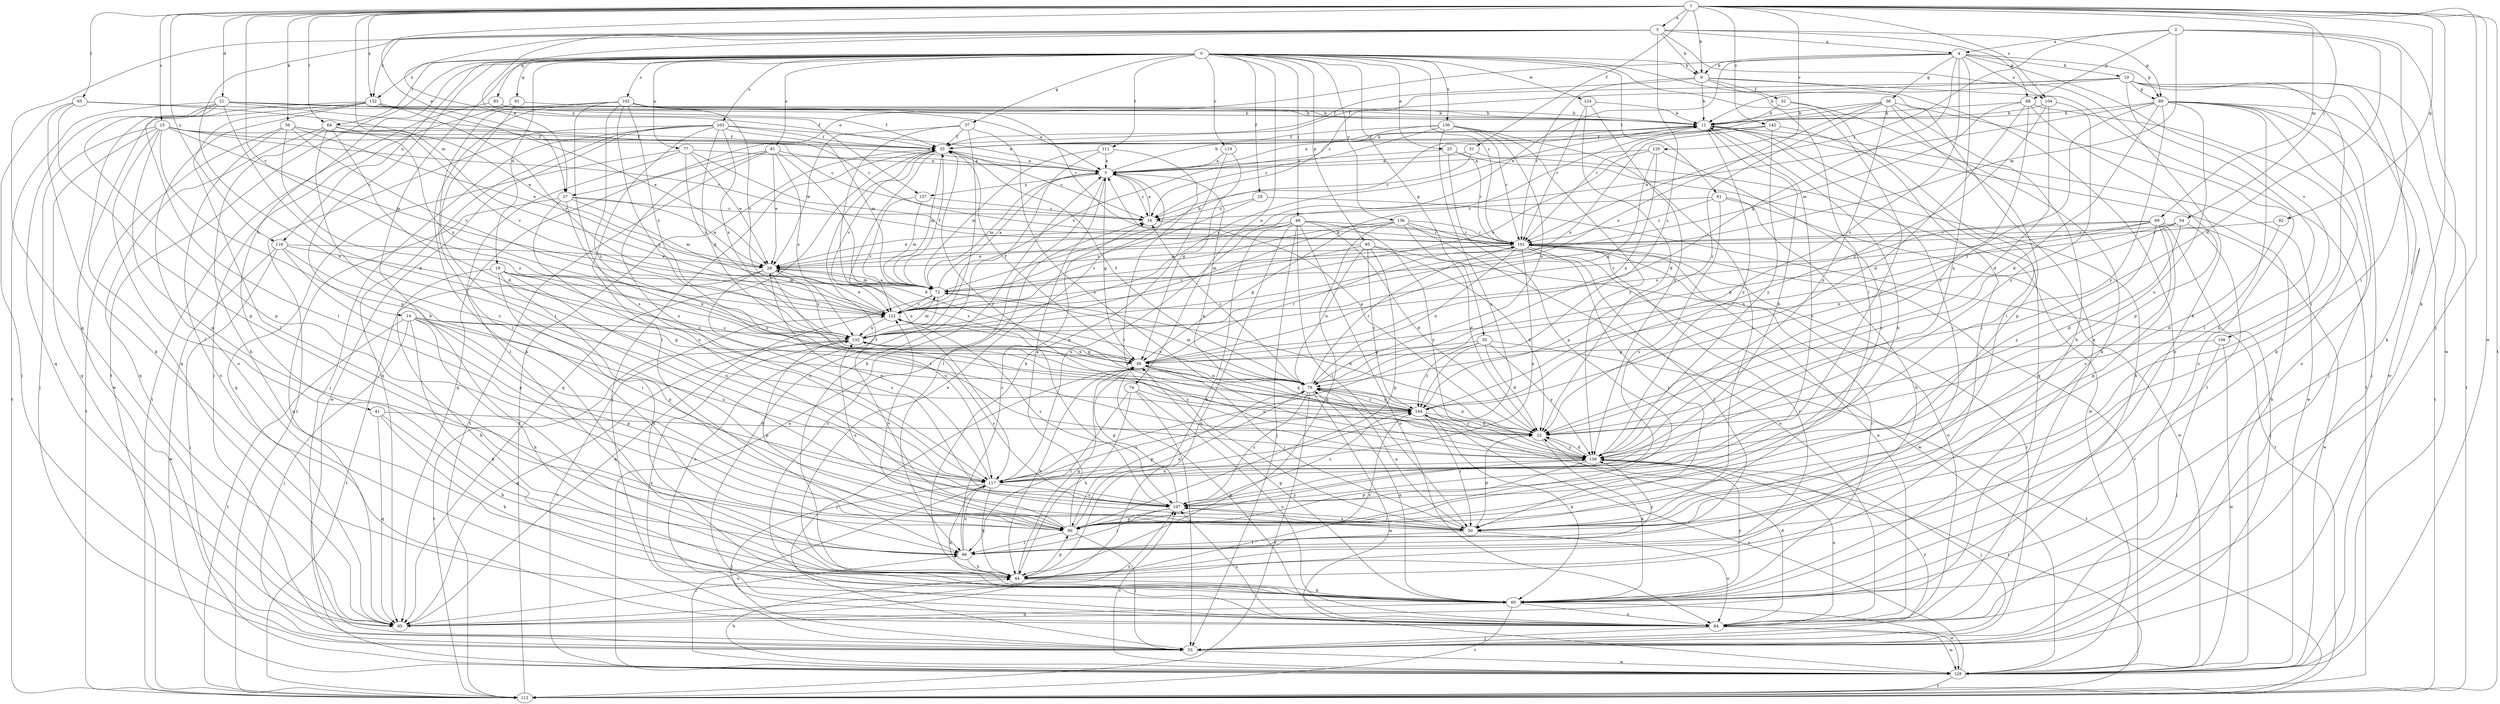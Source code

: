 strict digraph  {
0;
1;
2;
3;
4;
5;
9;
10;
11;
14;
15;
16;
19;
21;
22;
25;
27;
28;
29;
31;
32;
33;
35;
37;
38;
39;
41;
44;
48;
50;
54;
55;
56;
60;
61;
64;
65;
66;
69;
72;
74;
77;
78;
81;
84;
85;
88;
89;
90;
91;
92;
93;
95;
101;
102;
103;
104;
106;
107;
111;
112;
116;
117;
119;
120;
122;
124;
128;
130;
132;
133;
136;
137;
138;
142;
144;
0 -> 9  [label=b];
0 -> 14  [label=c];
0 -> 19  [label=d];
0 -> 25  [label=e];
0 -> 29  [label=f];
0 -> 35  [label=g];
0 -> 37  [label=g];
0 -> 41  [label=h];
0 -> 44  [label=h];
0 -> 48  [label=i];
0 -> 50  [label=i];
0 -> 61  [label=l];
0 -> 64  [label=l];
0 -> 74  [label=n];
0 -> 77  [label=n];
0 -> 81  [label=o];
0 -> 84  [label=o];
0 -> 85  [label=p];
0 -> 91  [label=q];
0 -> 101  [label=r];
0 -> 102  [label=s];
0 -> 103  [label=s];
0 -> 111  [label=t];
0 -> 112  [label=t];
0 -> 116  [label=u];
0 -> 119  [label=v];
0 -> 124  [label=w];
0 -> 130  [label=x];
0 -> 132  [label=x];
0 -> 136  [label=y];
1 -> 3  [label=a];
1 -> 9  [label=b];
1 -> 15  [label=c];
1 -> 21  [label=d];
1 -> 27  [label=e];
1 -> 31  [label=f];
1 -> 54  [label=j];
1 -> 55  [label=j];
1 -> 56  [label=k];
1 -> 60  [label=k];
1 -> 64  [label=l];
1 -> 65  [label=l];
1 -> 69  [label=m];
1 -> 72  [label=m];
1 -> 92  [label=q];
1 -> 104  [label=s];
1 -> 112  [label=t];
1 -> 116  [label=u];
1 -> 120  [label=v];
1 -> 122  [label=v];
1 -> 128  [label=w];
1 -> 132  [label=x];
1 -> 142  [label=z];
2 -> 4  [label=a];
2 -> 22  [label=d];
2 -> 50  [label=i];
2 -> 72  [label=m];
2 -> 88  [label=p];
2 -> 101  [label=r];
2 -> 128  [label=w];
3 -> 4  [label=a];
3 -> 9  [label=b];
3 -> 27  [label=e];
3 -> 60  [label=k];
3 -> 88  [label=p];
3 -> 89  [label=p];
3 -> 93  [label=q];
3 -> 95  [label=q];
3 -> 117  [label=u];
3 -> 132  [label=x];
3 -> 137  [label=y];
3 -> 144  [label=z];
4 -> 9  [label=b];
4 -> 10  [label=b];
4 -> 27  [label=e];
4 -> 28  [label=e];
4 -> 38  [label=g];
4 -> 39  [label=g];
4 -> 89  [label=p];
4 -> 104  [label=s];
4 -> 106  [label=s];
4 -> 117  [label=u];
4 -> 144  [label=z];
5 -> 11  [label=b];
5 -> 16  [label=c];
5 -> 39  [label=g];
5 -> 66  [label=l];
5 -> 72  [label=m];
5 -> 137  [label=y];
9 -> 11  [label=b];
9 -> 32  [label=f];
9 -> 33  [label=f];
9 -> 84  [label=o];
9 -> 101  [label=r];
9 -> 107  [label=s];
9 -> 112  [label=t];
10 -> 11  [label=b];
10 -> 16  [label=c];
10 -> 33  [label=f];
10 -> 44  [label=h];
10 -> 50  [label=i];
10 -> 60  [label=k];
10 -> 89  [label=p];
10 -> 112  [label=t];
10 -> 128  [label=w];
11 -> 33  [label=f];
11 -> 50  [label=i];
11 -> 95  [label=q];
11 -> 107  [label=s];
11 -> 128  [label=w];
11 -> 133  [label=x];
11 -> 138  [label=y];
14 -> 39  [label=g];
14 -> 44  [label=h];
14 -> 55  [label=j];
14 -> 60  [label=k];
14 -> 90  [label=p];
14 -> 112  [label=t];
14 -> 117  [label=u];
14 -> 133  [label=x];
15 -> 5  [label=a];
15 -> 33  [label=f];
15 -> 55  [label=j];
15 -> 66  [label=l];
15 -> 72  [label=m];
15 -> 90  [label=p];
15 -> 95  [label=q];
15 -> 101  [label=r];
15 -> 117  [label=u];
16 -> 5  [label=a];
16 -> 101  [label=r];
19 -> 44  [label=h];
19 -> 60  [label=k];
19 -> 72  [label=m];
19 -> 90  [label=p];
19 -> 117  [label=u];
19 -> 133  [label=x];
19 -> 138  [label=y];
21 -> 5  [label=a];
21 -> 11  [label=b];
21 -> 22  [label=d];
21 -> 33  [label=f];
21 -> 50  [label=i];
21 -> 90  [label=p];
21 -> 95  [label=q];
21 -> 101  [label=r];
21 -> 112  [label=t];
22 -> 5  [label=a];
22 -> 60  [label=k];
22 -> 78  [label=n];
22 -> 138  [label=y];
25 -> 5  [label=a];
25 -> 90  [label=p];
25 -> 101  [label=r];
25 -> 128  [label=w];
27 -> 16  [label=c];
27 -> 28  [label=e];
27 -> 72  [label=m];
27 -> 95  [label=q];
27 -> 117  [label=u];
27 -> 138  [label=y];
28 -> 72  [label=m];
28 -> 107  [label=s];
28 -> 112  [label=t];
28 -> 117  [label=u];
28 -> 133  [label=x];
29 -> 16  [label=c];
29 -> 112  [label=t];
29 -> 122  [label=v];
31 -> 5  [label=a];
31 -> 16  [label=c];
31 -> 60  [label=k];
32 -> 11  [label=b];
32 -> 50  [label=i];
32 -> 60  [label=k];
33 -> 5  [label=a];
33 -> 11  [label=b];
33 -> 16  [label=c];
33 -> 55  [label=j];
33 -> 72  [label=m];
33 -> 95  [label=q];
33 -> 117  [label=u];
33 -> 122  [label=v];
35 -> 22  [label=d];
35 -> 39  [label=g];
35 -> 112  [label=t];
35 -> 117  [label=u];
35 -> 138  [label=y];
35 -> 144  [label=z];
37 -> 28  [label=e];
37 -> 33  [label=f];
37 -> 84  [label=o];
37 -> 107  [label=s];
37 -> 138  [label=y];
38 -> 11  [label=b];
38 -> 44  [label=h];
38 -> 84  [label=o];
38 -> 90  [label=p];
38 -> 101  [label=r];
38 -> 133  [label=x];
38 -> 138  [label=y];
38 -> 144  [label=z];
39 -> 33  [label=f];
39 -> 44  [label=h];
39 -> 50  [label=i];
39 -> 55  [label=j];
39 -> 78  [label=n];
39 -> 101  [label=r];
39 -> 133  [label=x];
41 -> 22  [label=d];
41 -> 44  [label=h];
41 -> 60  [label=k];
41 -> 95  [label=q];
44 -> 39  [label=g];
44 -> 60  [label=k];
44 -> 90  [label=p];
44 -> 101  [label=r];
44 -> 144  [label=z];
48 -> 22  [label=d];
48 -> 28  [label=e];
48 -> 44  [label=h];
48 -> 50  [label=i];
48 -> 55  [label=j];
48 -> 84  [label=o];
48 -> 95  [label=q];
48 -> 101  [label=r];
48 -> 117  [label=u];
48 -> 138  [label=y];
50 -> 22  [label=d];
50 -> 66  [label=l];
50 -> 78  [label=n];
50 -> 84  [label=o];
50 -> 107  [label=s];
50 -> 133  [label=x];
54 -> 22  [label=d];
54 -> 39  [label=g];
54 -> 66  [label=l];
54 -> 78  [label=n];
54 -> 101  [label=r];
55 -> 101  [label=r];
55 -> 128  [label=w];
55 -> 138  [label=y];
56 -> 16  [label=c];
56 -> 28  [label=e];
56 -> 33  [label=f];
56 -> 84  [label=o];
56 -> 112  [label=t];
56 -> 122  [label=v];
56 -> 144  [label=z];
60 -> 5  [label=a];
60 -> 39  [label=g];
60 -> 78  [label=n];
60 -> 84  [label=o];
60 -> 95  [label=q];
60 -> 101  [label=r];
60 -> 112  [label=t];
60 -> 128  [label=w];
60 -> 138  [label=y];
61 -> 16  [label=c];
61 -> 44  [label=h];
61 -> 101  [label=r];
61 -> 107  [label=s];
61 -> 128  [label=w];
64 -> 22  [label=d];
64 -> 33  [label=f];
64 -> 44  [label=h];
64 -> 95  [label=q];
64 -> 107  [label=s];
64 -> 122  [label=v];
64 -> 133  [label=x];
65 -> 11  [label=b];
65 -> 28  [label=e];
65 -> 55  [label=j];
65 -> 60  [label=k];
65 -> 90  [label=p];
66 -> 16  [label=c];
66 -> 44  [label=h];
66 -> 117  [label=u];
66 -> 138  [label=y];
69 -> 55  [label=j];
69 -> 78  [label=n];
69 -> 90  [label=p];
69 -> 101  [label=r];
69 -> 107  [label=s];
69 -> 122  [label=v];
69 -> 128  [label=w];
69 -> 133  [label=x];
69 -> 138  [label=y];
72 -> 5  [label=a];
72 -> 11  [label=b];
72 -> 22  [label=d];
72 -> 28  [label=e];
72 -> 33  [label=f];
72 -> 84  [label=o];
72 -> 95  [label=q];
72 -> 122  [label=v];
74 -> 44  [label=h];
74 -> 55  [label=j];
74 -> 66  [label=l];
74 -> 84  [label=o];
74 -> 144  [label=z];
77 -> 5  [label=a];
77 -> 28  [label=e];
77 -> 66  [label=l];
77 -> 95  [label=q];
77 -> 101  [label=r];
77 -> 122  [label=v];
78 -> 16  [label=c];
78 -> 33  [label=f];
78 -> 72  [label=m];
78 -> 90  [label=p];
78 -> 101  [label=r];
78 -> 107  [label=s];
78 -> 112  [label=t];
78 -> 122  [label=v];
78 -> 128  [label=w];
78 -> 133  [label=x];
78 -> 138  [label=y];
78 -> 144  [label=z];
81 -> 5  [label=a];
81 -> 22  [label=d];
81 -> 28  [label=e];
81 -> 95  [label=q];
81 -> 112  [label=t];
81 -> 117  [label=u];
81 -> 133  [label=x];
84 -> 16  [label=c];
84 -> 22  [label=d];
84 -> 39  [label=g];
84 -> 55  [label=j];
84 -> 107  [label=s];
84 -> 128  [label=w];
84 -> 133  [label=x];
85 -> 22  [label=d];
85 -> 28  [label=e];
85 -> 78  [label=n];
85 -> 84  [label=o];
85 -> 90  [label=p];
85 -> 122  [label=v];
85 -> 144  [label=z];
88 -> 11  [label=b];
88 -> 22  [label=d];
88 -> 55  [label=j];
88 -> 72  [label=m];
88 -> 90  [label=p];
88 -> 138  [label=y];
89 -> 11  [label=b];
89 -> 22  [label=d];
89 -> 28  [label=e];
89 -> 55  [label=j];
89 -> 60  [label=k];
89 -> 66  [label=l];
89 -> 84  [label=o];
89 -> 112  [label=t];
89 -> 117  [label=u];
89 -> 138  [label=y];
89 -> 144  [label=z];
90 -> 5  [label=a];
90 -> 11  [label=b];
90 -> 33  [label=f];
90 -> 55  [label=j];
90 -> 66  [label=l];
90 -> 78  [label=n];
90 -> 122  [label=v];
90 -> 138  [label=y];
91 -> 11  [label=b];
91 -> 50  [label=i];
91 -> 55  [label=j];
92 -> 22  [label=d];
92 -> 101  [label=r];
93 -> 11  [label=b];
93 -> 33  [label=f];
93 -> 112  [label=t];
95 -> 66  [label=l];
95 -> 107  [label=s];
101 -> 28  [label=e];
101 -> 50  [label=i];
101 -> 66  [label=l];
101 -> 72  [label=m];
101 -> 78  [label=n];
101 -> 84  [label=o];
101 -> 117  [label=u];
102 -> 11  [label=b];
102 -> 60  [label=k];
102 -> 66  [label=l];
102 -> 78  [label=n];
102 -> 101  [label=r];
102 -> 107  [label=s];
102 -> 122  [label=v];
102 -> 133  [label=x];
102 -> 144  [label=z];
103 -> 5  [label=a];
103 -> 33  [label=f];
103 -> 39  [label=g];
103 -> 55  [label=j];
103 -> 66  [label=l];
103 -> 72  [label=m];
103 -> 95  [label=q];
103 -> 112  [label=t];
103 -> 128  [label=w];
103 -> 133  [label=x];
104 -> 11  [label=b];
104 -> 22  [label=d];
104 -> 138  [label=y];
104 -> 144  [label=z];
106 -> 39  [label=g];
106 -> 55  [label=j];
106 -> 128  [label=w];
107 -> 39  [label=g];
107 -> 50  [label=i];
107 -> 66  [label=l];
107 -> 90  [label=p];
107 -> 144  [label=z];
111 -> 5  [label=a];
111 -> 44  [label=h];
111 -> 50  [label=i];
111 -> 72  [label=m];
112 -> 33  [label=f];
116 -> 28  [label=e];
116 -> 50  [label=i];
116 -> 55  [label=j];
116 -> 90  [label=p];
116 -> 128  [label=w];
116 -> 144  [label=z];
117 -> 11  [label=b];
117 -> 28  [label=e];
117 -> 44  [label=h];
117 -> 55  [label=j];
117 -> 60  [label=k];
117 -> 107  [label=s];
119 -> 5  [label=a];
119 -> 39  [label=g];
119 -> 44  [label=h];
120 -> 5  [label=a];
120 -> 39  [label=g];
120 -> 78  [label=n];
120 -> 107  [label=s];
120 -> 122  [label=v];
122 -> 28  [label=e];
122 -> 39  [label=g];
122 -> 107  [label=s];
122 -> 133  [label=x];
124 -> 11  [label=b];
124 -> 22  [label=d];
124 -> 101  [label=r];
124 -> 138  [label=y];
128 -> 5  [label=a];
128 -> 11  [label=b];
128 -> 44  [label=h];
128 -> 101  [label=r];
128 -> 107  [label=s];
128 -> 112  [label=t];
128 -> 117  [label=u];
128 -> 122  [label=v];
128 -> 144  [label=z];
130 -> 16  [label=c];
130 -> 33  [label=f];
130 -> 50  [label=i];
130 -> 78  [label=n];
130 -> 101  [label=r];
130 -> 117  [label=u];
130 -> 122  [label=v];
130 -> 138  [label=y];
132 -> 11  [label=b];
132 -> 28  [label=e];
132 -> 66  [label=l];
132 -> 84  [label=o];
132 -> 95  [label=q];
132 -> 122  [label=v];
132 -> 128  [label=w];
133 -> 11  [label=b];
133 -> 39  [label=g];
133 -> 72  [label=m];
133 -> 90  [label=p];
133 -> 95  [label=q];
133 -> 107  [label=s];
133 -> 112  [label=t];
136 -> 22  [label=d];
136 -> 39  [label=g];
136 -> 44  [label=h];
136 -> 84  [label=o];
136 -> 101  [label=r];
136 -> 122  [label=v];
136 -> 128  [label=w];
137 -> 16  [label=c];
137 -> 72  [label=m];
137 -> 122  [label=v];
138 -> 5  [label=a];
138 -> 22  [label=d];
138 -> 33  [label=f];
138 -> 55  [label=j];
138 -> 84  [label=o];
138 -> 90  [label=p];
138 -> 117  [label=u];
142 -> 5  [label=a];
142 -> 33  [label=f];
142 -> 50  [label=i];
142 -> 133  [label=x];
142 -> 138  [label=y];
144 -> 22  [label=d];
144 -> 39  [label=g];
144 -> 50  [label=i];
144 -> 60  [label=k];
144 -> 78  [label=n];
144 -> 112  [label=t];
144 -> 117  [label=u];
}
